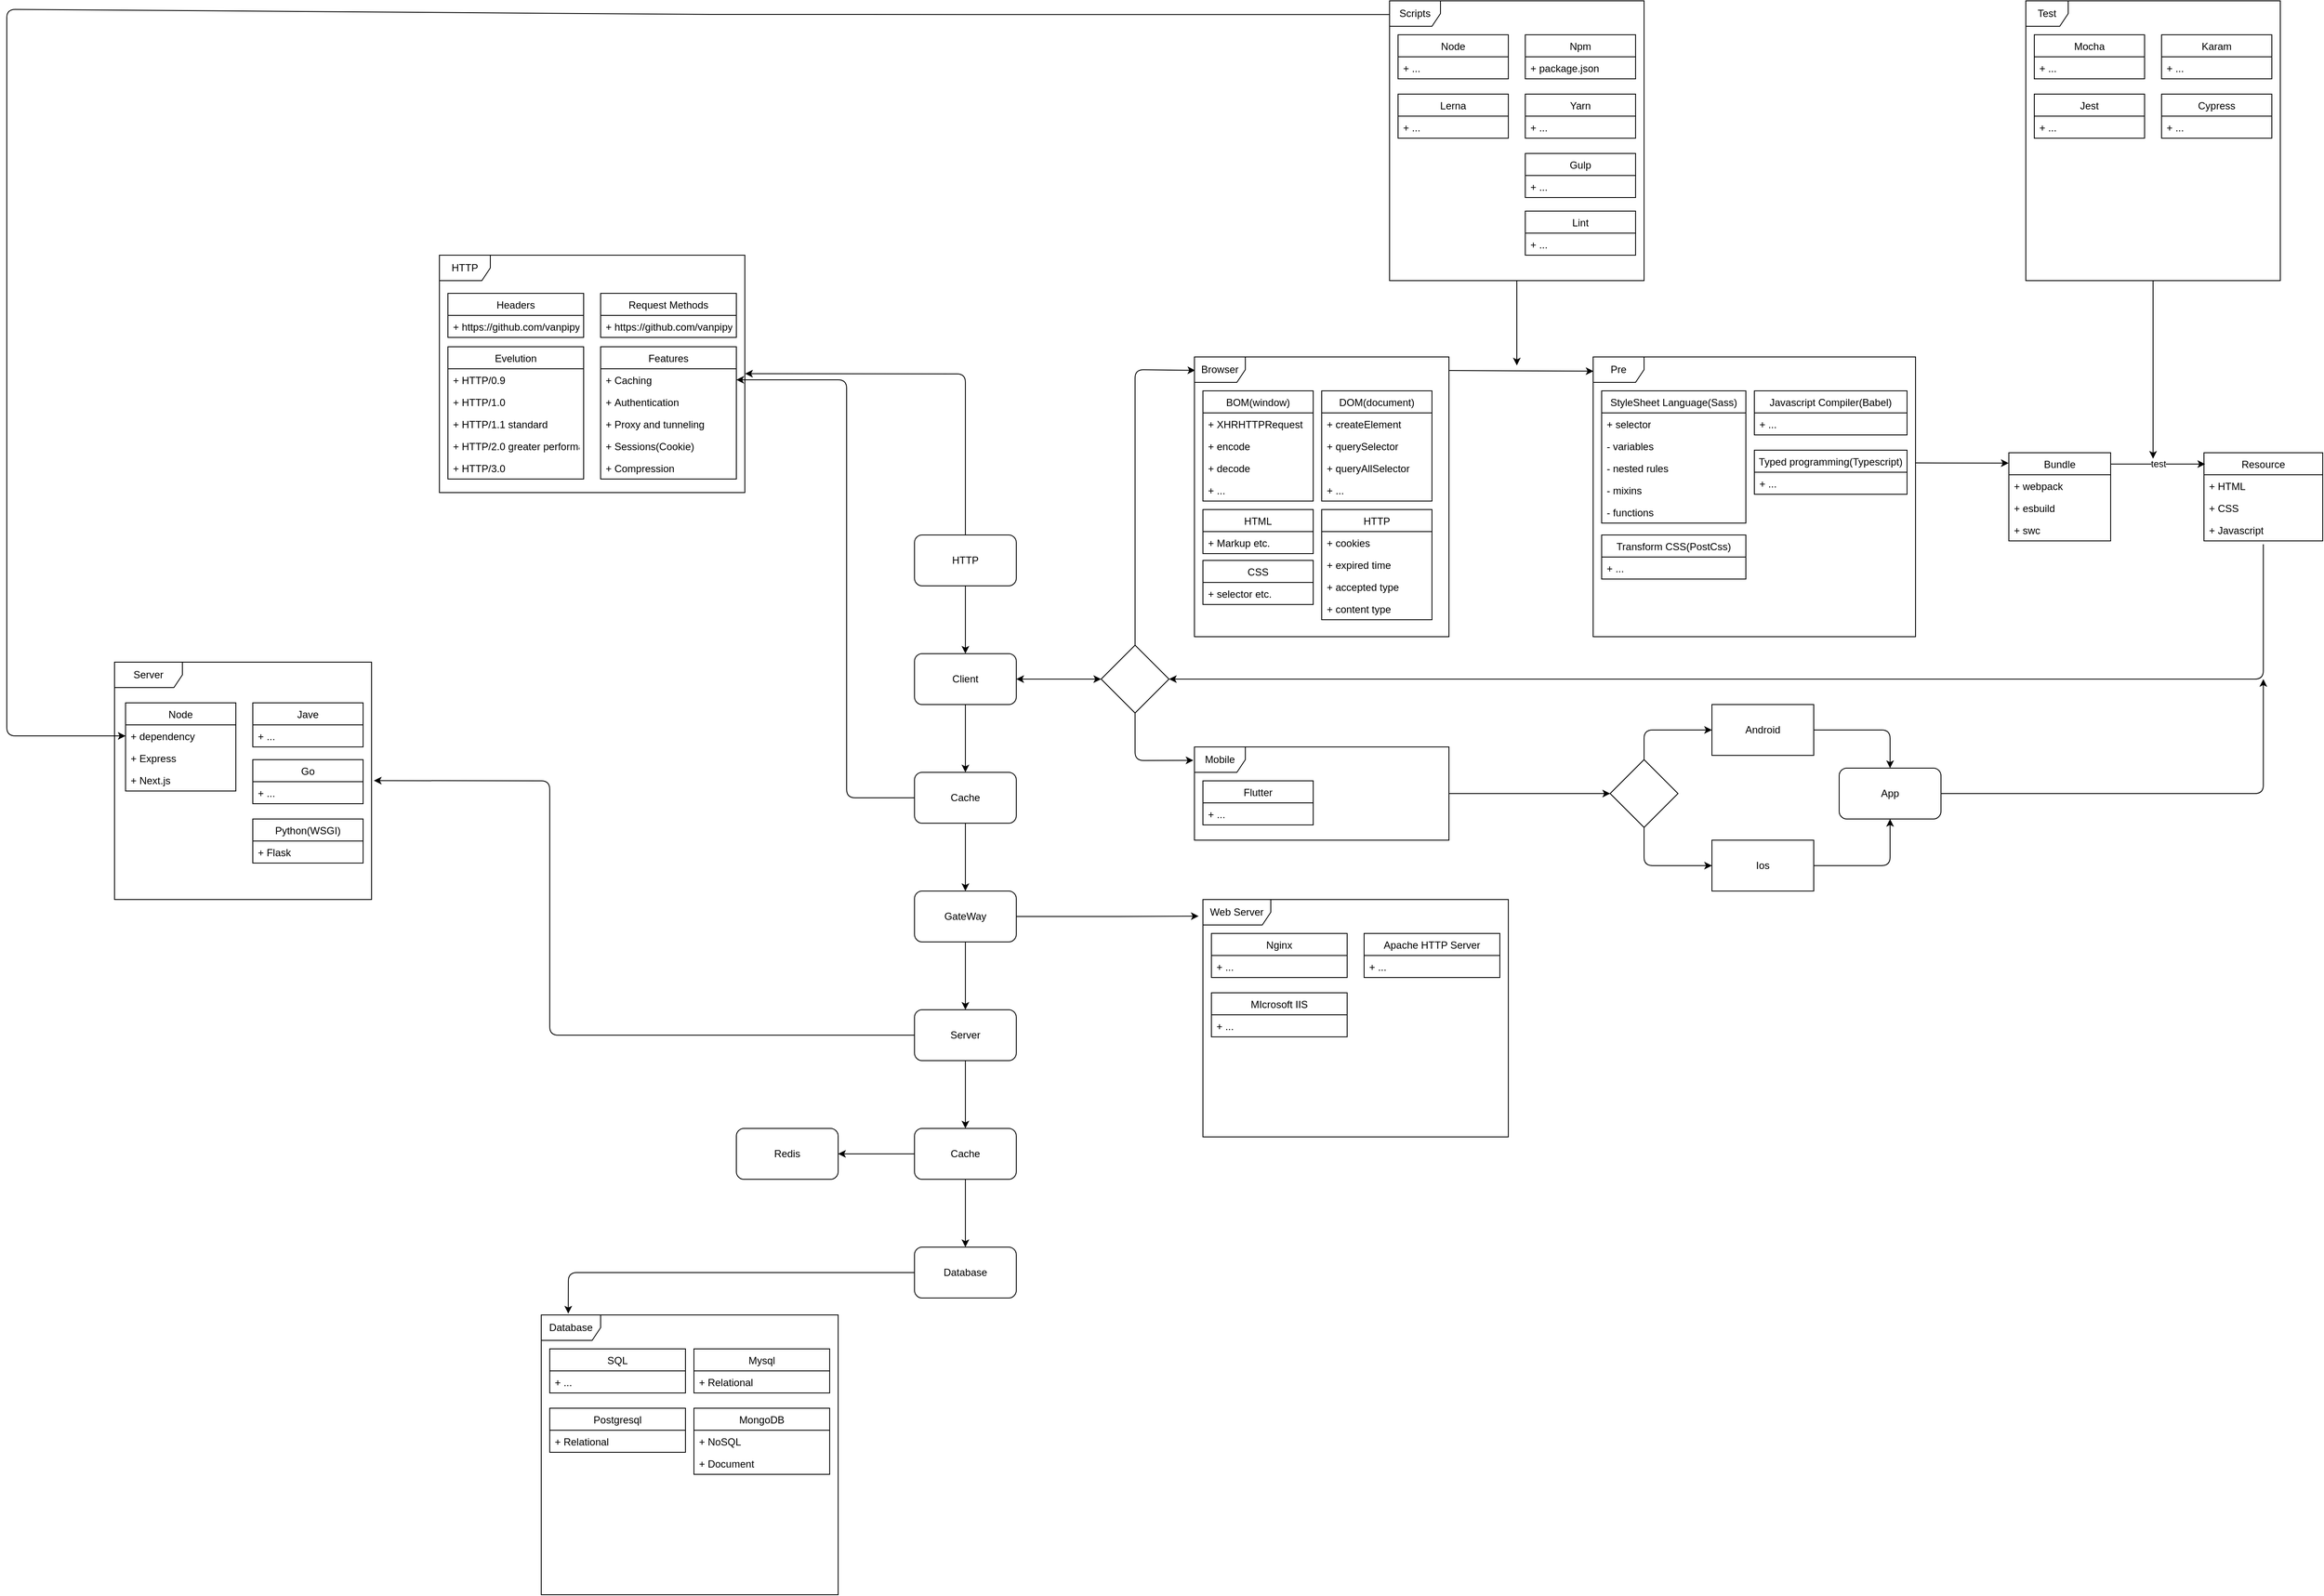 <mxfile>
    <diagram id="NA1kw_icikL88xOVkisL" name="第 1 页">
        <mxGraphModel dx="2647" dy="2486" grid="1" gridSize="10" guides="1" tooltips="1" connect="1" arrows="1" fold="1" page="1" pageScale="1" pageWidth="827" pageHeight="1169" math="0" shadow="0">
            <root>
                <mxCell id="0"/>
                <mxCell id="1" parent="0"/>
                <mxCell id="8" value="" style="edgeStyle=none;html=1;" parent="1" source="4" target="7" edge="1">
                    <mxGeometry relative="1" as="geometry"/>
                </mxCell>
                <mxCell id="160" value="" style="edgeStyle=none;html=1;entryX=1.001;entryY=0.499;entryDx=0;entryDy=0;entryPerimeter=0;exitX=0.5;exitY=0;exitDx=0;exitDy=0;" parent="1" source="4" target="145" edge="1">
                    <mxGeometry relative="1" as="geometry">
                        <mxPoint x="270" y="300" as="targetPoint"/>
                        <Array as="points">
                            <mxPoint x="410" y="80"/>
                        </Array>
                    </mxGeometry>
                </mxCell>
                <mxCell id="4" value="HTTP" style="rounded=1;whiteSpace=wrap;html=1;" parent="1" vertex="1">
                    <mxGeometry x="350" y="270" width="120" height="60" as="geometry"/>
                </mxCell>
                <mxCell id="10" value="" style="edgeStyle=none;html=1;" parent="1" source="7" target="9" edge="1">
                    <mxGeometry relative="1" as="geometry"/>
                </mxCell>
                <mxCell id="26" value="" style="edgeStyle=none;html=1;startArrow=classic;startFill=1;" parent="1" source="7" target="25" edge="1">
                    <mxGeometry relative="1" as="geometry"/>
                </mxCell>
                <mxCell id="7" value="Client" style="whiteSpace=wrap;html=1;rounded=1;" parent="1" vertex="1">
                    <mxGeometry x="350" y="410" width="120" height="60" as="geometry"/>
                </mxCell>
                <mxCell id="18" value="" style="edgeStyle=none;html=1;" parent="1" source="9" target="17" edge="1">
                    <mxGeometry relative="1" as="geometry"/>
                </mxCell>
                <mxCell id="170" value="" style="edgeStyle=none;html=1;entryX=1;entryY=0.5;entryDx=0;entryDy=0;" parent="1" source="9" target="154" edge="1">
                    <mxGeometry relative="1" as="geometry">
                        <mxPoint x="270" y="580" as="targetPoint"/>
                        <Array as="points">
                            <mxPoint x="270" y="580"/>
                            <mxPoint x="270" y="87"/>
                        </Array>
                    </mxGeometry>
                </mxCell>
                <mxCell id="9" value="Cache" style="whiteSpace=wrap;html=1;rounded=1;" parent="1" vertex="1">
                    <mxGeometry x="350" y="550" width="120" height="60" as="geometry"/>
                </mxCell>
                <mxCell id="20" value="" style="edgeStyle=none;html=1;" parent="1" source="17" target="19" edge="1">
                    <mxGeometry relative="1" as="geometry"/>
                </mxCell>
                <mxCell id="173" value="" style="edgeStyle=none;html=1;exitX=1;exitY=0.5;exitDx=0;exitDy=0;entryX=-0.014;entryY=0.07;entryDx=0;entryDy=0;entryPerimeter=0;" parent="1" source="17" target="174" edge="1">
                    <mxGeometry relative="1" as="geometry">
                        <mxPoint x="670" y="720" as="targetPoint"/>
                        <Array as="points">
                            <mxPoint x="580" y="720"/>
                        </Array>
                    </mxGeometry>
                </mxCell>
                <mxCell id="17" value="GateWay" style="whiteSpace=wrap;html=1;rounded=1;" parent="1" vertex="1">
                    <mxGeometry x="350" y="690" width="120" height="60" as="geometry"/>
                </mxCell>
                <mxCell id="22" value="" style="edgeStyle=none;html=1;" parent="1" source="19" target="21" edge="1">
                    <mxGeometry relative="1" as="geometry"/>
                </mxCell>
                <mxCell id="240" style="edgeStyle=none;html=1;entryX=1.009;entryY=0.499;entryDx=0;entryDy=0;entryPerimeter=0;exitX=0;exitY=0.5;exitDx=0;exitDy=0;" edge="1" parent="1" source="19" target="239">
                    <mxGeometry relative="1" as="geometry">
                        <mxPoint x="-60" y="680.0" as="targetPoint"/>
                        <Array as="points">
                            <mxPoint x="-80" y="860"/>
                            <mxPoint x="-80" y="560"/>
                        </Array>
                    </mxGeometry>
                </mxCell>
                <mxCell id="19" value="Server" style="whiteSpace=wrap;html=1;rounded=1;" parent="1" vertex="1">
                    <mxGeometry x="350" y="830" width="120" height="60" as="geometry"/>
                </mxCell>
                <mxCell id="24" value="" style="edgeStyle=none;html=1;" parent="1" source="21" target="23" edge="1">
                    <mxGeometry relative="1" as="geometry"/>
                </mxCell>
                <mxCell id="226" value="" style="edgeStyle=none;html=1;" parent="1" source="21" target="225" edge="1">
                    <mxGeometry relative="1" as="geometry"/>
                </mxCell>
                <mxCell id="21" value="Cache" style="whiteSpace=wrap;html=1;rounded=1;" parent="1" vertex="1">
                    <mxGeometry x="350" y="970" width="120" height="60" as="geometry"/>
                </mxCell>
                <mxCell id="238" value="" style="edgeStyle=none;html=1;entryX=0.091;entryY=-0.005;entryDx=0;entryDy=0;entryPerimeter=0;" parent="1" source="23" target="227" edge="1">
                    <mxGeometry relative="1" as="geometry">
                        <mxPoint x="270" y="1140" as="targetPoint"/>
                        <Array as="points">
                            <mxPoint x="-58" y="1140"/>
                        </Array>
                    </mxGeometry>
                </mxCell>
                <mxCell id="23" value="Database" style="whiteSpace=wrap;html=1;rounded=1;" parent="1" vertex="1">
                    <mxGeometry x="350" y="1110" width="120" height="60" as="geometry"/>
                </mxCell>
                <mxCell id="30" value="" style="edgeStyle=none;html=1;entryX=0.003;entryY=0.048;entryDx=0;entryDy=0;entryPerimeter=0;" parent="1" source="25" target="31" edge="1">
                    <mxGeometry relative="1" as="geometry">
                        <mxPoint x="630" y="208" as="targetPoint"/>
                        <Array as="points">
                            <mxPoint x="610" y="75"/>
                        </Array>
                    </mxGeometry>
                </mxCell>
                <mxCell id="121" value="" style="edgeStyle=none;html=1;startArrow=none;startFill=0;entryX=-0.004;entryY=0.144;entryDx=0;entryDy=0;entryPerimeter=0;" parent="1" source="25" target="119" edge="1">
                    <mxGeometry relative="1" as="geometry">
                        <mxPoint x="680" y="530" as="targetPoint"/>
                        <Array as="points">
                            <mxPoint x="610" y="536"/>
                        </Array>
                    </mxGeometry>
                </mxCell>
                <mxCell id="25" value="" style="rhombus;whiteSpace=wrap;html=1;rounded=1;arcSize=0;" parent="1" vertex="1">
                    <mxGeometry x="570" y="400" width="80" height="80" as="geometry"/>
                </mxCell>
                <mxCell id="61" value="" style="edgeStyle=none;html=1;entryX=0.001;entryY=0.051;entryDx=0;entryDy=0;entryPerimeter=0;" parent="1" target="62" edge="1">
                    <mxGeometry relative="1" as="geometry">
                        <mxPoint x="1150" y="225" as="targetPoint"/>
                        <mxPoint x="980" y="76" as="sourcePoint"/>
                    </mxGeometry>
                </mxCell>
                <mxCell id="31" value="Browser" style="shape=umlFrame;whiteSpace=wrap;html=1;" parent="1" vertex="1">
                    <mxGeometry x="680" y="60" width="300" height="330" as="geometry"/>
                </mxCell>
                <mxCell id="32" value="BOM(window)" style="swimlane;fontStyle=0;childLayout=stackLayout;horizontal=1;startSize=26;fillColor=none;horizontalStack=0;resizeParent=1;resizeParentMax=0;resizeLast=0;collapsible=1;marginBottom=0;" parent="1" vertex="1">
                    <mxGeometry x="690" y="100" width="130" height="130" as="geometry">
                        <mxRectangle x="660" y="150" width="60" height="26" as="alternateBounds"/>
                    </mxGeometry>
                </mxCell>
                <mxCell id="33" value="+ XHRHTTPRequest" style="text;strokeColor=none;fillColor=none;align=left;verticalAlign=top;spacingLeft=4;spacingRight=4;overflow=hidden;rotatable=0;points=[[0,0.5],[1,0.5]];portConstraint=eastwest;" parent="32" vertex="1">
                    <mxGeometry y="26" width="130" height="26" as="geometry"/>
                </mxCell>
                <mxCell id="39" value="+ encode" style="text;strokeColor=none;fillColor=none;align=left;verticalAlign=top;spacingLeft=4;spacingRight=4;overflow=hidden;rotatable=0;points=[[0,0.5],[1,0.5]];portConstraint=eastwest;" parent="32" vertex="1">
                    <mxGeometry y="52" width="130" height="26" as="geometry"/>
                </mxCell>
                <mxCell id="41" value="+ decode" style="text;strokeColor=none;fillColor=none;align=left;verticalAlign=top;spacingLeft=4;spacingRight=4;overflow=hidden;rotatable=0;points=[[0,0.5],[1,0.5]];portConstraint=eastwest;" parent="32" vertex="1">
                    <mxGeometry y="78" width="130" height="26" as="geometry"/>
                </mxCell>
                <mxCell id="40" value="+ ..." style="text;strokeColor=none;fillColor=none;align=left;verticalAlign=top;spacingLeft=4;spacingRight=4;overflow=hidden;rotatable=0;points=[[0,0.5],[1,0.5]];portConstraint=eastwest;" parent="32" vertex="1">
                    <mxGeometry y="104" width="130" height="26" as="geometry"/>
                </mxCell>
                <mxCell id="42" value="DOM(document)" style="swimlane;fontStyle=0;childLayout=stackLayout;horizontal=1;startSize=26;fillColor=none;horizontalStack=0;resizeParent=1;resizeParentMax=0;resizeLast=0;collapsible=1;marginBottom=0;" parent="1" vertex="1">
                    <mxGeometry x="830" y="100" width="130" height="130" as="geometry">
                        <mxRectangle x="800" y="150" width="60" height="26" as="alternateBounds"/>
                    </mxGeometry>
                </mxCell>
                <mxCell id="43" value="+ createElement" style="text;strokeColor=none;fillColor=none;align=left;verticalAlign=top;spacingLeft=4;spacingRight=4;overflow=hidden;rotatable=0;points=[[0,0.5],[1,0.5]];portConstraint=eastwest;" parent="42" vertex="1">
                    <mxGeometry y="26" width="130" height="26" as="geometry"/>
                </mxCell>
                <mxCell id="44" value="+ querySelector" style="text;strokeColor=none;fillColor=none;align=left;verticalAlign=top;spacingLeft=4;spacingRight=4;overflow=hidden;rotatable=0;points=[[0,0.5],[1,0.5]];portConstraint=eastwest;" parent="42" vertex="1">
                    <mxGeometry y="52" width="130" height="26" as="geometry"/>
                </mxCell>
                <mxCell id="45" value="+ queryAllSelector" style="text;strokeColor=none;fillColor=none;align=left;verticalAlign=top;spacingLeft=4;spacingRight=4;overflow=hidden;rotatable=0;points=[[0,0.5],[1,0.5]];portConstraint=eastwest;" parent="42" vertex="1">
                    <mxGeometry y="78" width="130" height="26" as="geometry"/>
                </mxCell>
                <mxCell id="46" value="+ ..." style="text;strokeColor=none;fillColor=none;align=left;verticalAlign=top;spacingLeft=4;spacingRight=4;overflow=hidden;rotatable=0;points=[[0,0.5],[1,0.5]];portConstraint=eastwest;" parent="42" vertex="1">
                    <mxGeometry y="104" width="130" height="26" as="geometry"/>
                </mxCell>
                <mxCell id="47" value="HTML" style="swimlane;fontStyle=0;childLayout=stackLayout;horizontal=1;startSize=26;fillColor=none;horizontalStack=0;resizeParent=1;resizeParentMax=0;resizeLast=0;collapsible=1;marginBottom=0;" parent="1" vertex="1">
                    <mxGeometry x="690" y="240" width="130" height="52" as="geometry">
                        <mxRectangle x="800" y="150" width="60" height="26" as="alternateBounds"/>
                    </mxGeometry>
                </mxCell>
                <mxCell id="48" value="+ Markup etc." style="text;strokeColor=none;fillColor=none;align=left;verticalAlign=top;spacingLeft=4;spacingRight=4;overflow=hidden;rotatable=0;points=[[0,0.5],[1,0.5]];portConstraint=eastwest;" parent="47" vertex="1">
                    <mxGeometry y="26" width="130" height="26" as="geometry"/>
                </mxCell>
                <mxCell id="107" value="" style="edgeStyle=none;html=1;startArrow=none;startFill=0;entryX=-0.002;entryY=0.118;entryDx=0;entryDy=0;entryPerimeter=0;" parent="1" target="112" edge="1">
                    <mxGeometry relative="1" as="geometry">
                        <mxPoint x="1640" y="225.833" as="targetPoint"/>
                        <mxPoint x="1530" y="185" as="sourcePoint"/>
                    </mxGeometry>
                </mxCell>
                <mxCell id="62" value="Pre" style="shape=umlFrame;whiteSpace=wrap;html=1;" parent="1" vertex="1">
                    <mxGeometry x="1150" y="60" width="380" height="330" as="geometry"/>
                </mxCell>
                <mxCell id="52" value="CSS" style="swimlane;fontStyle=0;childLayout=stackLayout;horizontal=1;startSize=26;fillColor=none;horizontalStack=0;resizeParent=1;resizeParentMax=0;resizeLast=0;collapsible=1;marginBottom=0;" parent="1" vertex="1">
                    <mxGeometry x="690" y="300" width="130" height="52" as="geometry">
                        <mxRectangle x="800" y="150" width="60" height="26" as="alternateBounds"/>
                    </mxGeometry>
                </mxCell>
                <mxCell id="53" value="+ selector etc." style="text;strokeColor=none;fillColor=none;align=left;verticalAlign=top;spacingLeft=4;spacingRight=4;overflow=hidden;rotatable=0;points=[[0,0.5],[1,0.5]];portConstraint=eastwest;" parent="52" vertex="1">
                    <mxGeometry y="26" width="130" height="26" as="geometry"/>
                </mxCell>
                <mxCell id="54" value="HTTP" style="swimlane;fontStyle=0;childLayout=stackLayout;horizontal=1;startSize=26;fillColor=none;horizontalStack=0;resizeParent=1;resizeParentMax=0;resizeLast=0;collapsible=1;marginBottom=0;" parent="1" vertex="1">
                    <mxGeometry x="830" y="240" width="130" height="130" as="geometry">
                        <mxRectangle x="800" y="150" width="60" height="26" as="alternateBounds"/>
                    </mxGeometry>
                </mxCell>
                <mxCell id="55" value="+ cookies" style="text;strokeColor=none;fillColor=none;align=left;verticalAlign=top;spacingLeft=4;spacingRight=4;overflow=hidden;rotatable=0;points=[[0,0.5],[1,0.5]];portConstraint=eastwest;" parent="54" vertex="1">
                    <mxGeometry y="26" width="130" height="26" as="geometry"/>
                </mxCell>
                <mxCell id="58" value="+ expired time" style="text;strokeColor=none;fillColor=none;align=left;verticalAlign=top;spacingLeft=4;spacingRight=4;overflow=hidden;rotatable=0;points=[[0,0.5],[1,0.5]];portConstraint=eastwest;" parent="54" vertex="1">
                    <mxGeometry y="52" width="130" height="26" as="geometry"/>
                </mxCell>
                <mxCell id="59" value="+ accepted type" style="text;strokeColor=none;fillColor=none;align=left;verticalAlign=top;spacingLeft=4;spacingRight=4;overflow=hidden;rotatable=0;points=[[0,0.5],[1,0.5]];portConstraint=eastwest;" parent="54" vertex="1">
                    <mxGeometry y="78" width="130" height="26" as="geometry"/>
                </mxCell>
                <mxCell id="57" value="+ content type" style="text;strokeColor=none;fillColor=none;align=left;verticalAlign=top;spacingLeft=4;spacingRight=4;overflow=hidden;rotatable=0;points=[[0,0.5],[1,0.5]];portConstraint=eastwest;" parent="54" vertex="1">
                    <mxGeometry y="104" width="130" height="26" as="geometry"/>
                </mxCell>
                <mxCell id="63" value="StyleSheet Language(Sass)" style="swimlane;fontStyle=0;childLayout=stackLayout;horizontal=1;startSize=26;fillColor=none;horizontalStack=0;resizeParent=1;resizeParentMax=0;resizeLast=0;collapsible=1;marginBottom=0;" parent="1" vertex="1">
                    <mxGeometry x="1160" y="100" width="170" height="156" as="geometry">
                        <mxRectangle x="660" y="150" width="60" height="26" as="alternateBounds"/>
                    </mxGeometry>
                </mxCell>
                <mxCell id="68" value="+ selector" style="text;strokeColor=none;fillColor=none;align=left;verticalAlign=top;spacingLeft=4;spacingRight=4;overflow=hidden;rotatable=0;points=[[0,0.5],[1,0.5]];portConstraint=eastwest;whiteSpace=wrap;" parent="63" vertex="1">
                    <mxGeometry y="26" width="170" height="26" as="geometry"/>
                </mxCell>
                <mxCell id="69" value="- variables" style="text;strokeColor=none;fillColor=none;align=left;verticalAlign=top;spacingLeft=4;spacingRight=4;overflow=hidden;rotatable=0;points=[[0,0.5],[1,0.5]];portConstraint=eastwest;whiteSpace=wrap;" parent="63" vertex="1">
                    <mxGeometry y="52" width="170" height="26" as="geometry"/>
                </mxCell>
                <mxCell id="75" value="- nested rules" style="text;strokeColor=none;fillColor=none;align=left;verticalAlign=top;spacingLeft=4;spacingRight=4;overflow=hidden;rotatable=0;points=[[0,0.5],[1,0.5]];portConstraint=eastwest;whiteSpace=wrap;" parent="63" vertex="1">
                    <mxGeometry y="78" width="170" height="26" as="geometry"/>
                </mxCell>
                <mxCell id="70" value="- mixins" style="text;strokeColor=none;fillColor=none;align=left;verticalAlign=top;spacingLeft=4;spacingRight=4;overflow=hidden;rotatable=0;points=[[0,0.5],[1,0.5]];portConstraint=eastwest;whiteSpace=wrap;" parent="63" vertex="1">
                    <mxGeometry y="104" width="170" height="26" as="geometry"/>
                </mxCell>
                <mxCell id="76" value="- functions" style="text;strokeColor=none;fillColor=none;align=left;verticalAlign=top;spacingLeft=4;spacingRight=4;overflow=hidden;rotatable=0;points=[[0,0.5],[1,0.5]];portConstraint=eastwest;whiteSpace=wrap;" parent="63" vertex="1">
                    <mxGeometry y="130" width="170" height="26" as="geometry"/>
                </mxCell>
                <mxCell id="77" value="Transform CSS(PostCss)" style="swimlane;fontStyle=0;childLayout=stackLayout;horizontal=1;startSize=26;fillColor=none;horizontalStack=0;resizeParent=1;resizeParentMax=0;resizeLast=0;collapsible=1;marginBottom=0;" parent="1" vertex="1">
                    <mxGeometry x="1160" y="270" width="170" height="52" as="geometry">
                        <mxRectangle x="660" y="150" width="60" height="26" as="alternateBounds"/>
                    </mxGeometry>
                </mxCell>
                <mxCell id="78" value="+ ..." style="text;strokeColor=none;fillColor=none;align=left;verticalAlign=top;spacingLeft=4;spacingRight=4;overflow=hidden;rotatable=0;points=[[0,0.5],[1,0.5]];portConstraint=eastwest;whiteSpace=wrap;" parent="77" vertex="1">
                    <mxGeometry y="26" width="170" height="26" as="geometry"/>
                </mxCell>
                <mxCell id="83" value="Javascript Compiler(Babel)" style="swimlane;fontStyle=0;childLayout=stackLayout;horizontal=1;startSize=26;fillColor=none;horizontalStack=0;resizeParent=1;resizeParentMax=0;resizeLast=0;collapsible=1;marginBottom=0;" parent="1" vertex="1">
                    <mxGeometry x="1340" y="100" width="180" height="52" as="geometry">
                        <mxRectangle x="660" y="150" width="60" height="26" as="alternateBounds"/>
                    </mxGeometry>
                </mxCell>
                <mxCell id="84" value="+ ..." style="text;strokeColor=none;fillColor=none;align=left;verticalAlign=top;spacingLeft=4;spacingRight=4;overflow=hidden;rotatable=0;points=[[0,0.5],[1,0.5]];portConstraint=eastwest;whiteSpace=wrap;" parent="83" vertex="1">
                    <mxGeometry y="26" width="180" height="26" as="geometry"/>
                </mxCell>
                <mxCell id="86" value="Typed programming(Typescript)" style="swimlane;fontStyle=0;childLayout=stackLayout;horizontal=1;startSize=26;fillColor=none;horizontalStack=0;resizeParent=1;resizeParentMax=0;resizeLast=0;collapsible=1;marginBottom=0;" parent="1" vertex="1">
                    <mxGeometry x="1340" y="170" width="180" height="52" as="geometry">
                        <mxRectangle x="660" y="150" width="60" height="26" as="alternateBounds"/>
                    </mxGeometry>
                </mxCell>
                <mxCell id="87" value="+ ..." style="text;strokeColor=none;fillColor=none;align=left;verticalAlign=top;spacingLeft=4;spacingRight=4;overflow=hidden;rotatable=0;points=[[0,0.5],[1,0.5]];portConstraint=eastwest;whiteSpace=wrap;" parent="86" vertex="1">
                    <mxGeometry y="26" width="180" height="26" as="geometry"/>
                </mxCell>
                <mxCell id="103" value="" style="edgeStyle=none;html=1;entryX=1;entryY=0.5;entryDx=0;entryDy=0;exitX=0.5;exitY=1.154;exitDx=0;exitDy=0;exitPerimeter=0;" parent="1" source="111" target="25" edge="1">
                    <mxGeometry relative="1" as="geometry">
                        <mxPoint x="1730" y="379" as="targetPoint"/>
                        <Array as="points">
                            <mxPoint x="1940" y="440"/>
                        </Array>
                    </mxGeometry>
                </mxCell>
                <mxCell id="95" value="Resource" style="swimlane;fontStyle=0;childLayout=stackLayout;horizontal=1;startSize=26;fillColor=none;horizontalStack=0;resizeParent=1;resizeParentMax=0;resizeLast=0;collapsible=1;marginBottom=0;" parent="1" vertex="1">
                    <mxGeometry x="1870" y="173" width="140" height="104" as="geometry"/>
                </mxCell>
                <mxCell id="109" value="+ HTML" style="text;strokeColor=none;fillColor=none;align=left;verticalAlign=top;spacingLeft=4;spacingRight=4;overflow=hidden;rotatable=0;points=[[0,0.5],[1,0.5]];portConstraint=eastwest;whiteSpace=wrap;" parent="95" vertex="1">
                    <mxGeometry y="26" width="140" height="26" as="geometry"/>
                </mxCell>
                <mxCell id="110" value="+ CSS" style="text;strokeColor=none;fillColor=none;align=left;verticalAlign=top;spacingLeft=4;spacingRight=4;overflow=hidden;rotatable=0;points=[[0,0.5],[1,0.5]];portConstraint=eastwest;whiteSpace=wrap;" parent="95" vertex="1">
                    <mxGeometry y="52" width="140" height="26" as="geometry"/>
                </mxCell>
                <mxCell id="111" value="+ Javascript" style="text;strokeColor=none;fillColor=none;align=left;verticalAlign=top;spacingLeft=4;spacingRight=4;overflow=hidden;rotatable=0;points=[[0,0.5],[1,0.5]];portConstraint=eastwest;whiteSpace=wrap;" parent="95" vertex="1">
                    <mxGeometry y="78" width="140" height="26" as="geometry"/>
                </mxCell>
                <mxCell id="108" value="test" style="edgeStyle=none;html=1;startArrow=none;startFill=0;entryX=0.01;entryY=0.129;entryDx=0;entryDy=0;exitX=0.998;exitY=0.129;exitDx=0;exitDy=0;exitPerimeter=0;entryPerimeter=0;" parent="1" source="112" target="95" edge="1">
                    <mxGeometry relative="1" as="geometry">
                        <mxPoint x="1760" y="225.647" as="sourcePoint"/>
                        <mxPoint x="1870" y="234.5" as="targetPoint"/>
                    </mxGeometry>
                </mxCell>
                <mxCell id="112" value="Bundle" style="swimlane;fontStyle=0;childLayout=stackLayout;horizontal=1;startSize=26;fillColor=none;horizontalStack=0;resizeParent=1;resizeParentMax=0;resizeLast=0;collapsible=1;marginBottom=0;" parent="1" vertex="1">
                    <mxGeometry x="1640" y="173" width="120" height="104" as="geometry"/>
                </mxCell>
                <mxCell id="116" value="+ webpack" style="text;strokeColor=none;fillColor=none;align=left;verticalAlign=top;spacingLeft=4;spacingRight=4;overflow=hidden;rotatable=0;points=[[0,0.5],[1,0.5]];portConstraint=eastwest;whiteSpace=wrap;" parent="112" vertex="1">
                    <mxGeometry y="26" width="120" height="26" as="geometry"/>
                </mxCell>
                <mxCell id="117" value="+ esbuild" style="text;strokeColor=none;fillColor=none;align=left;verticalAlign=top;spacingLeft=4;spacingRight=4;overflow=hidden;rotatable=0;points=[[0,0.5],[1,0.5]];portConstraint=eastwest;whiteSpace=wrap;" parent="112" vertex="1">
                    <mxGeometry y="52" width="120" height="26" as="geometry"/>
                </mxCell>
                <mxCell id="118" value="+ swc" style="text;strokeColor=none;fillColor=none;align=left;verticalAlign=top;spacingLeft=4;spacingRight=4;overflow=hidden;rotatable=0;points=[[0,0.5],[1,0.5]];portConstraint=eastwest;whiteSpace=wrap;" parent="112" vertex="1">
                    <mxGeometry y="78" width="120" height="26" as="geometry"/>
                </mxCell>
                <mxCell id="128" value="" style="edgeStyle=none;html=1;startArrow=none;startFill=0;" parent="1" source="119" target="127" edge="1">
                    <mxGeometry relative="1" as="geometry"/>
                </mxCell>
                <mxCell id="119" value="Mobile" style="shape=umlFrame;whiteSpace=wrap;html=1;" parent="1" vertex="1">
                    <mxGeometry x="680" y="520" width="300" height="110" as="geometry"/>
                </mxCell>
                <mxCell id="122" value="Flutter" style="swimlane;fontStyle=0;childLayout=stackLayout;horizontal=1;startSize=26;fillColor=none;horizontalStack=0;resizeParent=1;resizeParentMax=0;resizeLast=0;collapsible=1;marginBottom=0;" parent="1" vertex="1">
                    <mxGeometry x="690" y="560" width="130" height="52" as="geometry">
                        <mxRectangle x="800" y="150" width="60" height="26" as="alternateBounds"/>
                    </mxGeometry>
                </mxCell>
                <mxCell id="126" value="+ ..." style="text;strokeColor=none;fillColor=none;align=left;verticalAlign=top;spacingLeft=4;spacingRight=4;overflow=hidden;rotatable=0;points=[[0,0.5],[1,0.5]];portConstraint=eastwest;" parent="122" vertex="1">
                    <mxGeometry y="26" width="130" height="26" as="geometry"/>
                </mxCell>
                <mxCell id="130" value="" style="edgeStyle=none;html=1;startArrow=none;startFill=0;exitX=0.5;exitY=0;exitDx=0;exitDy=0;" parent="1" source="127" target="129" edge="1">
                    <mxGeometry relative="1" as="geometry">
                        <Array as="points">
                            <mxPoint x="1210" y="500"/>
                            <mxPoint x="1250" y="500"/>
                        </Array>
                    </mxGeometry>
                </mxCell>
                <mxCell id="132" value="" style="edgeStyle=none;html=1;startArrow=none;startFill=0;exitX=0.5;exitY=1;exitDx=0;exitDy=0;" parent="1" source="127" target="131" edge="1">
                    <mxGeometry relative="1" as="geometry">
                        <Array as="points">
                            <mxPoint x="1210" y="660"/>
                        </Array>
                    </mxGeometry>
                </mxCell>
                <mxCell id="127" value="" style="rhombus;whiteSpace=wrap;html=1;" parent="1" vertex="1">
                    <mxGeometry x="1170" y="535" width="80" height="80" as="geometry"/>
                </mxCell>
                <mxCell id="134" value="" style="edgeStyle=none;html=1;startArrow=none;startFill=0;entryX=0.5;entryY=0;entryDx=0;entryDy=0;" parent="1" source="129" target="142" edge="1">
                    <mxGeometry relative="1" as="geometry">
                        <mxPoint x="1500" y="535" as="targetPoint"/>
                        <Array as="points">
                            <mxPoint x="1500" y="500"/>
                        </Array>
                    </mxGeometry>
                </mxCell>
                <mxCell id="129" value="Android" style="whiteSpace=wrap;html=1;" parent="1" vertex="1">
                    <mxGeometry x="1290" y="470" width="120" height="60" as="geometry"/>
                </mxCell>
                <mxCell id="136" value="" style="edgeStyle=none;html=1;startArrow=none;startFill=0;entryX=0.5;entryY=1;entryDx=0;entryDy=0;" parent="1" source="131" target="142" edge="1">
                    <mxGeometry relative="1" as="geometry">
                        <mxPoint x="1500" y="615" as="targetPoint"/>
                        <Array as="points">
                            <mxPoint x="1500" y="660"/>
                        </Array>
                    </mxGeometry>
                </mxCell>
                <mxCell id="131" value="Ios" style="whiteSpace=wrap;html=1;" parent="1" vertex="1">
                    <mxGeometry x="1290" y="630" width="120" height="60" as="geometry"/>
                </mxCell>
                <mxCell id="141" value="" style="edgeStyle=none;html=1;startArrow=none;startFill=0;exitX=1;exitY=0.5;exitDx=0;exitDy=0;" parent="1" source="142" edge="1">
                    <mxGeometry relative="1" as="geometry">
                        <mxPoint x="1540" y="575" as="sourcePoint"/>
                        <mxPoint x="1940" y="440" as="targetPoint"/>
                        <Array as="points">
                            <mxPoint x="1940" y="575"/>
                        </Array>
                    </mxGeometry>
                </mxCell>
                <mxCell id="145" value="HTTP" style="shape=umlFrame;whiteSpace=wrap;html=1;" parent="1" vertex="1">
                    <mxGeometry x="-210" y="-60" width="360" height="280" as="geometry"/>
                </mxCell>
                <mxCell id="142" value="App" style="whiteSpace=wrap;html=1;rounded=1;" parent="1" vertex="1">
                    <mxGeometry x="1440" y="545" width="120" height="60" as="geometry"/>
                </mxCell>
                <mxCell id="146" value="Headers" style="swimlane;fontStyle=0;childLayout=stackLayout;horizontal=1;startSize=26;fillColor=none;horizontalStack=0;resizeParent=1;resizeParentMax=0;resizeLast=0;collapsible=1;marginBottom=0;" parent="1" vertex="1">
                    <mxGeometry x="-200" y="-15" width="160" height="52" as="geometry">
                        <mxRectangle x="660" y="150" width="60" height="26" as="alternateBounds"/>
                    </mxGeometry>
                </mxCell>
                <mxCell id="150" value="+ https://github.com/vanpipy/notes/tree/main/http#http-headers" style="text;strokeColor=none;fillColor=none;align=left;verticalAlign=top;spacingLeft=4;spacingRight=4;overflow=hidden;rotatable=0;points=[[0,0.5],[1,0.5]];portConstraint=eastwest;" parent="146" vertex="1">
                    <mxGeometry y="26" width="160" height="26" as="geometry"/>
                </mxCell>
                <mxCell id="151" value="Request Methods" style="swimlane;fontStyle=0;childLayout=stackLayout;horizontal=1;startSize=26;fillColor=none;horizontalStack=0;resizeParent=1;resizeParentMax=0;resizeLast=0;collapsible=1;marginBottom=0;" parent="1" vertex="1">
                    <mxGeometry x="-20" y="-15" width="160" height="52" as="geometry">
                        <mxRectangle x="660" y="150" width="60" height="26" as="alternateBounds"/>
                    </mxGeometry>
                </mxCell>
                <mxCell id="152" value="+ https://github.com/vanpipy/notes/tree/main/http#http-methods" style="text;strokeColor=none;fillColor=none;align=left;verticalAlign=top;spacingLeft=4;spacingRight=4;overflow=hidden;rotatable=0;points=[[0,0.5],[1,0.5]];portConstraint=eastwest;" parent="151" vertex="1">
                    <mxGeometry y="26" width="160" height="26" as="geometry"/>
                </mxCell>
                <mxCell id="153" value="Features" style="swimlane;fontStyle=0;childLayout=stackLayout;horizontal=1;startSize=26;fillColor=none;horizontalStack=0;resizeParent=1;resizeParentMax=0;resizeLast=0;collapsible=1;marginBottom=0;" parent="1" vertex="1">
                    <mxGeometry x="-20" y="48" width="160" height="156" as="geometry">
                        <mxRectangle x="660" y="150" width="60" height="26" as="alternateBounds"/>
                    </mxGeometry>
                </mxCell>
                <mxCell id="154" value="+ Caching" style="text;strokeColor=none;fillColor=none;align=left;verticalAlign=top;spacingLeft=4;spacingRight=4;overflow=hidden;rotatable=0;points=[[0,0.5],[1,0.5]];portConstraint=eastwest;" parent="153" vertex="1">
                    <mxGeometry y="26" width="160" height="26" as="geometry"/>
                </mxCell>
                <mxCell id="155" value="+ Authentication" style="text;strokeColor=none;fillColor=none;align=left;verticalAlign=top;spacingLeft=4;spacingRight=4;overflow=hidden;rotatable=0;points=[[0,0.5],[1,0.5]];portConstraint=eastwest;" parent="153" vertex="1">
                    <mxGeometry y="52" width="160" height="26" as="geometry"/>
                </mxCell>
                <mxCell id="157" value="+ Proxy and tunneling" style="text;strokeColor=none;fillColor=none;align=left;verticalAlign=top;spacingLeft=4;spacingRight=4;overflow=hidden;rotatable=0;points=[[0,0.5],[1,0.5]];portConstraint=eastwest;" parent="153" vertex="1">
                    <mxGeometry y="78" width="160" height="26" as="geometry"/>
                </mxCell>
                <mxCell id="156" value="+ Sessions(Cookie)" style="text;strokeColor=none;fillColor=none;align=left;verticalAlign=top;spacingLeft=4;spacingRight=4;overflow=hidden;rotatable=0;points=[[0,0.5],[1,0.5]];portConstraint=eastwest;" parent="153" vertex="1">
                    <mxGeometry y="104" width="160" height="26" as="geometry"/>
                </mxCell>
                <mxCell id="158" value="+ Compression" style="text;strokeColor=none;fillColor=none;align=left;verticalAlign=top;spacingLeft=4;spacingRight=4;overflow=hidden;rotatable=0;points=[[0,0.5],[1,0.5]];portConstraint=eastwest;" parent="153" vertex="1">
                    <mxGeometry y="130" width="160" height="26" as="geometry"/>
                </mxCell>
                <mxCell id="161" value="Evelution" style="swimlane;fontStyle=0;childLayout=stackLayout;horizontal=1;startSize=26;fillColor=none;horizontalStack=0;resizeParent=1;resizeParentMax=0;resizeLast=0;collapsible=1;marginBottom=0;" parent="1" vertex="1">
                    <mxGeometry x="-200" y="48" width="160" height="156" as="geometry">
                        <mxRectangle x="660" y="150" width="60" height="26" as="alternateBounds"/>
                    </mxGeometry>
                </mxCell>
                <mxCell id="162" value="+ HTTP/0.9" style="text;strokeColor=none;fillColor=none;align=left;verticalAlign=top;spacingLeft=4;spacingRight=4;overflow=hidden;rotatable=0;points=[[0,0.5],[1,0.5]];portConstraint=eastwest;" parent="161" vertex="1">
                    <mxGeometry y="26" width="160" height="26" as="geometry"/>
                </mxCell>
                <mxCell id="163" value="+ HTTP/1.0" style="text;strokeColor=none;fillColor=none;align=left;verticalAlign=top;spacingLeft=4;spacingRight=4;overflow=hidden;rotatable=0;points=[[0,0.5],[1,0.5]];portConstraint=eastwest;" parent="161" vertex="1">
                    <mxGeometry y="52" width="160" height="26" as="geometry"/>
                </mxCell>
                <mxCell id="164" value="+ HTTP/1.1 standard" style="text;strokeColor=none;fillColor=none;align=left;verticalAlign=top;spacingLeft=4;spacingRight=4;overflow=hidden;rotatable=0;points=[[0,0.5],[1,0.5]];portConstraint=eastwest;" parent="161" vertex="1">
                    <mxGeometry y="78" width="160" height="26" as="geometry"/>
                </mxCell>
                <mxCell id="165" value="+ HTTP/2.0 greater performance" style="text;strokeColor=none;fillColor=none;align=left;verticalAlign=top;spacingLeft=4;spacingRight=4;overflow=hidden;rotatable=0;points=[[0,0.5],[1,0.5]];portConstraint=eastwest;" parent="161" vertex="1">
                    <mxGeometry y="104" width="160" height="26" as="geometry"/>
                </mxCell>
                <mxCell id="166" value="+ HTTP/3.0" style="text;strokeColor=none;fillColor=none;align=left;verticalAlign=top;spacingLeft=4;spacingRight=4;overflow=hidden;rotatable=0;points=[[0,0.5],[1,0.5]];portConstraint=eastwest;" parent="161" vertex="1">
                    <mxGeometry y="130" width="160" height="26" as="geometry"/>
                </mxCell>
                <mxCell id="174" value="Web Server" style="shape=umlFrame;whiteSpace=wrap;html=1;width=80;height=30;" parent="1" vertex="1">
                    <mxGeometry x="690" y="700" width="360" height="280" as="geometry"/>
                </mxCell>
                <mxCell id="175" value="Nginx" style="swimlane;fontStyle=0;childLayout=stackLayout;horizontal=1;startSize=26;fillColor=none;horizontalStack=0;resizeParent=1;resizeParentMax=0;resizeLast=0;collapsible=1;marginBottom=0;" parent="1" vertex="1">
                    <mxGeometry x="700" y="740" width="160" height="52" as="geometry">
                        <mxRectangle x="660" y="150" width="60" height="26" as="alternateBounds"/>
                    </mxGeometry>
                </mxCell>
                <mxCell id="176" value="+ ..." style="text;strokeColor=none;fillColor=none;align=left;verticalAlign=top;spacingLeft=4;spacingRight=4;overflow=hidden;rotatable=0;points=[[0,0.5],[1,0.5]];portConstraint=eastwest;" parent="175" vertex="1">
                    <mxGeometry y="26" width="160" height="26" as="geometry"/>
                </mxCell>
                <mxCell id="181" value="Apache HTTP Server" style="swimlane;fontStyle=0;childLayout=stackLayout;horizontal=1;startSize=26;fillColor=none;horizontalStack=0;resizeParent=1;resizeParentMax=0;resizeLast=0;collapsible=1;marginBottom=0;" parent="1" vertex="1">
                    <mxGeometry x="880" y="740" width="160" height="52" as="geometry">
                        <mxRectangle x="660" y="150" width="60" height="26" as="alternateBounds"/>
                    </mxGeometry>
                </mxCell>
                <mxCell id="182" value="+ ..." style="text;strokeColor=none;fillColor=none;align=left;verticalAlign=top;spacingLeft=4;spacingRight=4;overflow=hidden;rotatable=0;points=[[0,0.5],[1,0.5]];portConstraint=eastwest;" parent="181" vertex="1">
                    <mxGeometry y="26" width="160" height="26" as="geometry"/>
                </mxCell>
                <mxCell id="191" value="MIcrosoft IIS" style="swimlane;fontStyle=0;childLayout=stackLayout;horizontal=1;startSize=26;fillColor=none;horizontalStack=0;resizeParent=1;resizeParentMax=0;resizeLast=0;collapsible=1;marginBottom=0;" parent="1" vertex="1">
                    <mxGeometry x="700" y="810" width="160" height="52" as="geometry">
                        <mxRectangle x="660" y="150" width="60" height="26" as="alternateBounds"/>
                    </mxGeometry>
                </mxCell>
                <mxCell id="192" value="+ ..." style="text;strokeColor=none;fillColor=none;align=left;verticalAlign=top;spacingLeft=4;spacingRight=4;overflow=hidden;rotatable=0;points=[[0,0.5],[1,0.5]];portConstraint=eastwest;" parent="191" vertex="1">
                    <mxGeometry y="26" width="160" height="26" as="geometry"/>
                </mxCell>
                <mxCell id="195" value="" style="edgeStyle=none;html=1;" parent="1" source="193" edge="1">
                    <mxGeometry relative="1" as="geometry">
                        <mxPoint x="1060" y="70" as="targetPoint"/>
                    </mxGeometry>
                </mxCell>
                <mxCell id="251" style="edgeStyle=none;html=1;exitX=0.005;exitY=0.049;exitDx=0;exitDy=0;exitPerimeter=0;entryX=0;entryY=0.5;entryDx=0;entryDy=0;" edge="1" parent="1" source="193" target="244">
                    <mxGeometry relative="1" as="geometry">
                        <mxPoint x="-570.588" y="360" as="targetPoint"/>
                        <Array as="points">
                            <mxPoint x="100" y="-344"/>
                            <mxPoint x="-720" y="-350"/>
                            <mxPoint x="-720" y="507"/>
                        </Array>
                    </mxGeometry>
                </mxCell>
                <mxCell id="193" value="Scripts" style="shape=umlFrame;whiteSpace=wrap;html=1;" parent="1" vertex="1">
                    <mxGeometry x="910" y="-360" width="300" height="330" as="geometry"/>
                </mxCell>
                <mxCell id="196" value="Node" style="swimlane;fontStyle=0;childLayout=stackLayout;horizontal=1;startSize=26;fillColor=none;horizontalStack=0;resizeParent=1;resizeParentMax=0;resizeLast=0;collapsible=1;marginBottom=0;" parent="1" vertex="1">
                    <mxGeometry x="920" y="-320" width="130" height="52" as="geometry">
                        <mxRectangle x="800" y="150" width="60" height="26" as="alternateBounds"/>
                    </mxGeometry>
                </mxCell>
                <mxCell id="197" value="+ ..." style="text;strokeColor=none;fillColor=none;align=left;verticalAlign=top;spacingLeft=4;spacingRight=4;overflow=hidden;rotatable=0;points=[[0,0.5],[1,0.5]];portConstraint=eastwest;" parent="196" vertex="1">
                    <mxGeometry y="26" width="130" height="26" as="geometry"/>
                </mxCell>
                <mxCell id="201" value="Npm" style="swimlane;fontStyle=0;childLayout=stackLayout;horizontal=1;startSize=26;fillColor=none;horizontalStack=0;resizeParent=1;resizeParentMax=0;resizeLast=0;collapsible=1;marginBottom=0;" parent="1" vertex="1">
                    <mxGeometry x="1070" y="-320" width="130" height="52" as="geometry">
                        <mxRectangle x="800" y="150" width="60" height="26" as="alternateBounds"/>
                    </mxGeometry>
                </mxCell>
                <mxCell id="202" value="+ package.json" style="text;strokeColor=none;fillColor=none;align=left;verticalAlign=top;spacingLeft=4;spacingRight=4;overflow=hidden;rotatable=0;points=[[0,0.5],[1,0.5]];portConstraint=eastwest;" parent="201" vertex="1">
                    <mxGeometry y="26" width="130" height="26" as="geometry"/>
                </mxCell>
                <mxCell id="203" value="Yarn" style="swimlane;fontStyle=0;childLayout=stackLayout;horizontal=1;startSize=26;fillColor=none;horizontalStack=0;resizeParent=1;resizeParentMax=0;resizeLast=0;collapsible=1;marginBottom=0;" parent="1" vertex="1">
                    <mxGeometry x="1070" y="-250" width="130" height="52" as="geometry">
                        <mxRectangle x="800" y="150" width="60" height="26" as="alternateBounds"/>
                    </mxGeometry>
                </mxCell>
                <mxCell id="204" value="+ ..." style="text;strokeColor=none;fillColor=none;align=left;verticalAlign=top;spacingLeft=4;spacingRight=4;overflow=hidden;rotatable=0;points=[[0,0.5],[1,0.5]];portConstraint=eastwest;" parent="203" vertex="1">
                    <mxGeometry y="26" width="130" height="26" as="geometry"/>
                </mxCell>
                <mxCell id="205" value="Lerna" style="swimlane;fontStyle=0;childLayout=stackLayout;horizontal=1;startSize=26;fillColor=none;horizontalStack=0;resizeParent=1;resizeParentMax=0;resizeLast=0;collapsible=1;marginBottom=0;" parent="1" vertex="1">
                    <mxGeometry x="920" y="-250" width="130" height="52" as="geometry">
                        <mxRectangle x="800" y="150" width="60" height="26" as="alternateBounds"/>
                    </mxGeometry>
                </mxCell>
                <mxCell id="206" value="+ ..." style="text;strokeColor=none;fillColor=none;align=left;verticalAlign=top;spacingLeft=4;spacingRight=4;overflow=hidden;rotatable=0;points=[[0,0.5],[1,0.5]];portConstraint=eastwest;" parent="205" vertex="1">
                    <mxGeometry y="26" width="130" height="26" as="geometry"/>
                </mxCell>
                <mxCell id="207" value="Gulp" style="swimlane;fontStyle=0;childLayout=stackLayout;horizontal=1;startSize=26;fillColor=none;horizontalStack=0;resizeParent=1;resizeParentMax=0;resizeLast=0;collapsible=1;marginBottom=0;" parent="1" vertex="1">
                    <mxGeometry x="1070" y="-180" width="130" height="52" as="geometry">
                        <mxRectangle x="800" y="150" width="60" height="26" as="alternateBounds"/>
                    </mxGeometry>
                </mxCell>
                <mxCell id="208" value="+ ..." style="text;strokeColor=none;fillColor=none;align=left;verticalAlign=top;spacingLeft=4;spacingRight=4;overflow=hidden;rotatable=0;points=[[0,0.5],[1,0.5]];portConstraint=eastwest;" parent="207" vertex="1">
                    <mxGeometry y="26" width="130" height="26" as="geometry"/>
                </mxCell>
                <mxCell id="209" value="Lint" style="swimlane;fontStyle=0;childLayout=stackLayout;horizontal=1;startSize=26;fillColor=none;horizontalStack=0;resizeParent=1;resizeParentMax=0;resizeLast=0;collapsible=1;marginBottom=0;" parent="1" vertex="1">
                    <mxGeometry x="1070" y="-112" width="130" height="52" as="geometry">
                        <mxRectangle x="800" y="150" width="60" height="26" as="alternateBounds"/>
                    </mxGeometry>
                </mxCell>
                <mxCell id="210" value="+ ..." style="text;strokeColor=none;fillColor=none;align=left;verticalAlign=top;spacingLeft=4;spacingRight=4;overflow=hidden;rotatable=0;points=[[0,0.5],[1,0.5]];portConstraint=eastwest;" parent="209" vertex="1">
                    <mxGeometry y="26" width="130" height="26" as="geometry"/>
                </mxCell>
                <mxCell id="216" style="edgeStyle=none;html=1;" parent="1" source="211" edge="1">
                    <mxGeometry relative="1" as="geometry">
                        <mxPoint x="1810" y="180" as="targetPoint"/>
                    </mxGeometry>
                </mxCell>
                <mxCell id="211" value="Test" style="shape=umlFrame;whiteSpace=wrap;html=1;width=50;height=30;" parent="1" vertex="1">
                    <mxGeometry x="1660" y="-360" width="300" height="330" as="geometry"/>
                </mxCell>
                <mxCell id="217" value="Mocha" style="swimlane;fontStyle=0;childLayout=stackLayout;horizontal=1;startSize=26;fillColor=none;horizontalStack=0;resizeParent=1;resizeParentMax=0;resizeLast=0;collapsible=1;marginBottom=0;" parent="1" vertex="1">
                    <mxGeometry x="1670" y="-320" width="130" height="52" as="geometry">
                        <mxRectangle x="800" y="150" width="60" height="26" as="alternateBounds"/>
                    </mxGeometry>
                </mxCell>
                <mxCell id="218" value="+ ..." style="text;strokeColor=none;fillColor=none;align=left;verticalAlign=top;spacingLeft=4;spacingRight=4;overflow=hidden;rotatable=0;points=[[0,0.5],[1,0.5]];portConstraint=eastwest;" parent="217" vertex="1">
                    <mxGeometry y="26" width="130" height="26" as="geometry"/>
                </mxCell>
                <mxCell id="219" value="Karam" style="swimlane;fontStyle=0;childLayout=stackLayout;horizontal=1;startSize=26;fillColor=none;horizontalStack=0;resizeParent=1;resizeParentMax=0;resizeLast=0;collapsible=1;marginBottom=0;" parent="1" vertex="1">
                    <mxGeometry x="1820" y="-320" width="130" height="52" as="geometry">
                        <mxRectangle x="800" y="150" width="60" height="26" as="alternateBounds"/>
                    </mxGeometry>
                </mxCell>
                <mxCell id="220" value="+ ..." style="text;strokeColor=none;fillColor=none;align=left;verticalAlign=top;spacingLeft=4;spacingRight=4;overflow=hidden;rotatable=0;points=[[0,0.5],[1,0.5]];portConstraint=eastwest;" parent="219" vertex="1">
                    <mxGeometry y="26" width="130" height="26" as="geometry"/>
                </mxCell>
                <mxCell id="221" value="Jest" style="swimlane;fontStyle=0;childLayout=stackLayout;horizontal=1;startSize=26;fillColor=none;horizontalStack=0;resizeParent=1;resizeParentMax=0;resizeLast=0;collapsible=1;marginBottom=0;" parent="1" vertex="1">
                    <mxGeometry x="1670" y="-250" width="130" height="52" as="geometry">
                        <mxRectangle x="800" y="150" width="60" height="26" as="alternateBounds"/>
                    </mxGeometry>
                </mxCell>
                <mxCell id="222" value="+ ..." style="text;strokeColor=none;fillColor=none;align=left;verticalAlign=top;spacingLeft=4;spacingRight=4;overflow=hidden;rotatable=0;points=[[0,0.5],[1,0.5]];portConstraint=eastwest;" parent="221" vertex="1">
                    <mxGeometry y="26" width="130" height="26" as="geometry"/>
                </mxCell>
                <mxCell id="223" value="Cypress" style="swimlane;fontStyle=0;childLayout=stackLayout;horizontal=1;startSize=26;fillColor=none;horizontalStack=0;resizeParent=1;resizeParentMax=0;resizeLast=0;collapsible=1;marginBottom=0;" parent="1" vertex="1">
                    <mxGeometry x="1820" y="-250" width="130" height="52" as="geometry">
                        <mxRectangle x="800" y="150" width="60" height="26" as="alternateBounds"/>
                    </mxGeometry>
                </mxCell>
                <mxCell id="224" value="+ ..." style="text;strokeColor=none;fillColor=none;align=left;verticalAlign=top;spacingLeft=4;spacingRight=4;overflow=hidden;rotatable=0;points=[[0,0.5],[1,0.5]];portConstraint=eastwest;" parent="223" vertex="1">
                    <mxGeometry y="26" width="130" height="26" as="geometry"/>
                </mxCell>
                <mxCell id="225" value="Redis" style="whiteSpace=wrap;html=1;rounded=1;" parent="1" vertex="1">
                    <mxGeometry x="140" y="970" width="120" height="60" as="geometry"/>
                </mxCell>
                <mxCell id="227" value="Database" style="shape=umlFrame;whiteSpace=wrap;html=1;width=70;height=30;" parent="1" vertex="1">
                    <mxGeometry x="-90" y="1190" width="350" height="330" as="geometry"/>
                </mxCell>
                <mxCell id="228" value="SQL" style="swimlane;fontStyle=0;childLayout=stackLayout;horizontal=1;startSize=26;fillColor=none;horizontalStack=0;resizeParent=1;resizeParentMax=0;resizeLast=0;collapsible=1;marginBottom=0;" parent="1" vertex="1">
                    <mxGeometry x="-80" y="1230" width="160" height="52" as="geometry">
                        <mxRectangle x="660" y="150" width="60" height="26" as="alternateBounds"/>
                    </mxGeometry>
                </mxCell>
                <mxCell id="229" value="+ ..." style="text;strokeColor=none;fillColor=none;align=left;verticalAlign=top;spacingLeft=4;spacingRight=4;overflow=hidden;rotatable=0;points=[[0,0.5],[1,0.5]];portConstraint=eastwest;" parent="228" vertex="1">
                    <mxGeometry y="26" width="160" height="26" as="geometry"/>
                </mxCell>
                <mxCell id="230" value="Mysql" style="swimlane;fontStyle=0;childLayout=stackLayout;horizontal=1;startSize=26;fillColor=none;horizontalStack=0;resizeParent=1;resizeParentMax=0;resizeLast=0;collapsible=1;marginBottom=0;" parent="1" vertex="1">
                    <mxGeometry x="90" y="1230" width="160" height="52" as="geometry">
                        <mxRectangle x="660" y="150" width="60" height="26" as="alternateBounds"/>
                    </mxGeometry>
                </mxCell>
                <mxCell id="231" value="+ Relational" style="text;strokeColor=none;fillColor=none;align=left;verticalAlign=top;spacingLeft=4;spacingRight=4;overflow=hidden;rotatable=0;points=[[0,0.5],[1,0.5]];portConstraint=eastwest;" parent="230" vertex="1">
                    <mxGeometry y="26" width="160" height="26" as="geometry"/>
                </mxCell>
                <mxCell id="232" value="Postgresql" style="swimlane;fontStyle=0;childLayout=stackLayout;horizontal=1;startSize=26;fillColor=none;horizontalStack=0;resizeParent=1;resizeParentMax=0;resizeLast=0;collapsible=1;marginBottom=0;" parent="1" vertex="1">
                    <mxGeometry x="-80" y="1300" width="160" height="52" as="geometry">
                        <mxRectangle x="660" y="150" width="60" height="26" as="alternateBounds"/>
                    </mxGeometry>
                </mxCell>
                <mxCell id="233" value="+ Relational" style="text;strokeColor=none;fillColor=none;align=left;verticalAlign=top;spacingLeft=4;spacingRight=4;overflow=hidden;rotatable=0;points=[[0,0.5],[1,0.5]];portConstraint=eastwest;" parent="232" vertex="1">
                    <mxGeometry y="26" width="160" height="26" as="geometry"/>
                </mxCell>
                <mxCell id="234" value="MongoDB" style="swimlane;fontStyle=0;childLayout=stackLayout;horizontal=1;startSize=26;fillColor=none;horizontalStack=0;resizeParent=1;resizeParentMax=0;resizeLast=0;collapsible=1;marginBottom=0;" parent="1" vertex="1">
                    <mxGeometry x="90" y="1300" width="160" height="78" as="geometry">
                        <mxRectangle x="660" y="150" width="60" height="26" as="alternateBounds"/>
                    </mxGeometry>
                </mxCell>
                <mxCell id="235" value="+ NoSQL" style="text;strokeColor=none;fillColor=none;align=left;verticalAlign=top;spacingLeft=4;spacingRight=4;overflow=hidden;rotatable=0;points=[[0,0.5],[1,0.5]];portConstraint=eastwest;" parent="234" vertex="1">
                    <mxGeometry y="26" width="160" height="26" as="geometry"/>
                </mxCell>
                <mxCell id="236" value="+ Document" style="text;strokeColor=none;fillColor=none;align=left;verticalAlign=top;spacingLeft=4;spacingRight=4;overflow=hidden;rotatable=0;points=[[0,0.5],[1,0.5]];portConstraint=eastwest;" parent="234" vertex="1">
                    <mxGeometry y="52" width="160" height="26" as="geometry"/>
                </mxCell>
                <mxCell id="239" value="Server" style="shape=umlFrame;whiteSpace=wrap;html=1;width=80;height=30;" vertex="1" parent="1">
                    <mxGeometry x="-593" y="420" width="303" height="280" as="geometry"/>
                </mxCell>
                <mxCell id="243" value="Node" style="swimlane;fontStyle=0;childLayout=stackLayout;horizontal=1;startSize=26;fillColor=none;horizontalStack=0;resizeParent=1;resizeParentMax=0;resizeLast=0;collapsible=1;marginBottom=0;" vertex="1" parent="1">
                    <mxGeometry x="-580" y="468" width="130" height="104" as="geometry">
                        <mxRectangle x="800" y="150" width="60" height="26" as="alternateBounds"/>
                    </mxGeometry>
                </mxCell>
                <mxCell id="244" value="+ dependency" style="text;strokeColor=none;fillColor=none;align=left;verticalAlign=top;spacingLeft=4;spacingRight=4;overflow=hidden;rotatable=0;points=[[0,0.5],[1,0.5]];portConstraint=eastwest;" vertex="1" parent="243">
                    <mxGeometry y="26" width="130" height="26" as="geometry"/>
                </mxCell>
                <mxCell id="259" value="+ Express" style="text;strokeColor=none;fillColor=none;align=left;verticalAlign=top;spacingLeft=4;spacingRight=4;overflow=hidden;rotatable=0;points=[[0,0.5],[1,0.5]];portConstraint=eastwest;" vertex="1" parent="243">
                    <mxGeometry y="52" width="130" height="26" as="geometry"/>
                </mxCell>
                <mxCell id="260" value="+ Next.js" style="text;strokeColor=none;fillColor=none;align=left;verticalAlign=top;spacingLeft=4;spacingRight=4;overflow=hidden;rotatable=0;points=[[0,0.5],[1,0.5]];portConstraint=eastwest;" vertex="1" parent="243">
                    <mxGeometry y="78" width="130" height="26" as="geometry"/>
                </mxCell>
                <mxCell id="252" value="Jave" style="swimlane;fontStyle=0;childLayout=stackLayout;horizontal=1;startSize=26;fillColor=none;horizontalStack=0;resizeParent=1;resizeParentMax=0;resizeLast=0;collapsible=1;marginBottom=0;" vertex="1" parent="1">
                    <mxGeometry x="-430" y="468" width="130" height="52" as="geometry">
                        <mxRectangle x="800" y="150" width="60" height="26" as="alternateBounds"/>
                    </mxGeometry>
                </mxCell>
                <mxCell id="253" value="+ ..." style="text;strokeColor=none;fillColor=none;align=left;verticalAlign=top;spacingLeft=4;spacingRight=4;overflow=hidden;rotatable=0;points=[[0,0.5],[1,0.5]];portConstraint=eastwest;" vertex="1" parent="252">
                    <mxGeometry y="26" width="130" height="26" as="geometry"/>
                </mxCell>
                <mxCell id="254" value="Python(WSGI)" style="swimlane;fontStyle=0;childLayout=stackLayout;horizontal=1;startSize=26;fillColor=none;horizontalStack=0;resizeParent=1;resizeParentMax=0;resizeLast=0;collapsible=1;marginBottom=0;" vertex="1" parent="1">
                    <mxGeometry x="-430" y="605" width="130" height="52" as="geometry">
                        <mxRectangle x="800" y="150" width="60" height="26" as="alternateBounds"/>
                    </mxGeometry>
                </mxCell>
                <mxCell id="255" value="+ Flask" style="text;strokeColor=none;fillColor=none;align=left;verticalAlign=top;spacingLeft=4;spacingRight=4;overflow=hidden;rotatable=0;points=[[0,0.5],[1,0.5]];portConstraint=eastwest;" vertex="1" parent="254">
                    <mxGeometry y="26" width="130" height="26" as="geometry"/>
                </mxCell>
                <mxCell id="256" value="Go" style="swimlane;fontStyle=0;childLayout=stackLayout;horizontal=1;startSize=26;fillColor=none;horizontalStack=0;resizeParent=1;resizeParentMax=0;resizeLast=0;collapsible=1;marginBottom=0;" vertex="1" parent="1">
                    <mxGeometry x="-430" y="535" width="130" height="52" as="geometry">
                        <mxRectangle x="800" y="150" width="60" height="26" as="alternateBounds"/>
                    </mxGeometry>
                </mxCell>
                <mxCell id="257" value="+ ..." style="text;strokeColor=none;fillColor=none;align=left;verticalAlign=top;spacingLeft=4;spacingRight=4;overflow=hidden;rotatable=0;points=[[0,0.5],[1,0.5]];portConstraint=eastwest;" vertex="1" parent="256">
                    <mxGeometry y="26" width="130" height="26" as="geometry"/>
                </mxCell>
            </root>
        </mxGraphModel>
    </diagram>
</mxfile>